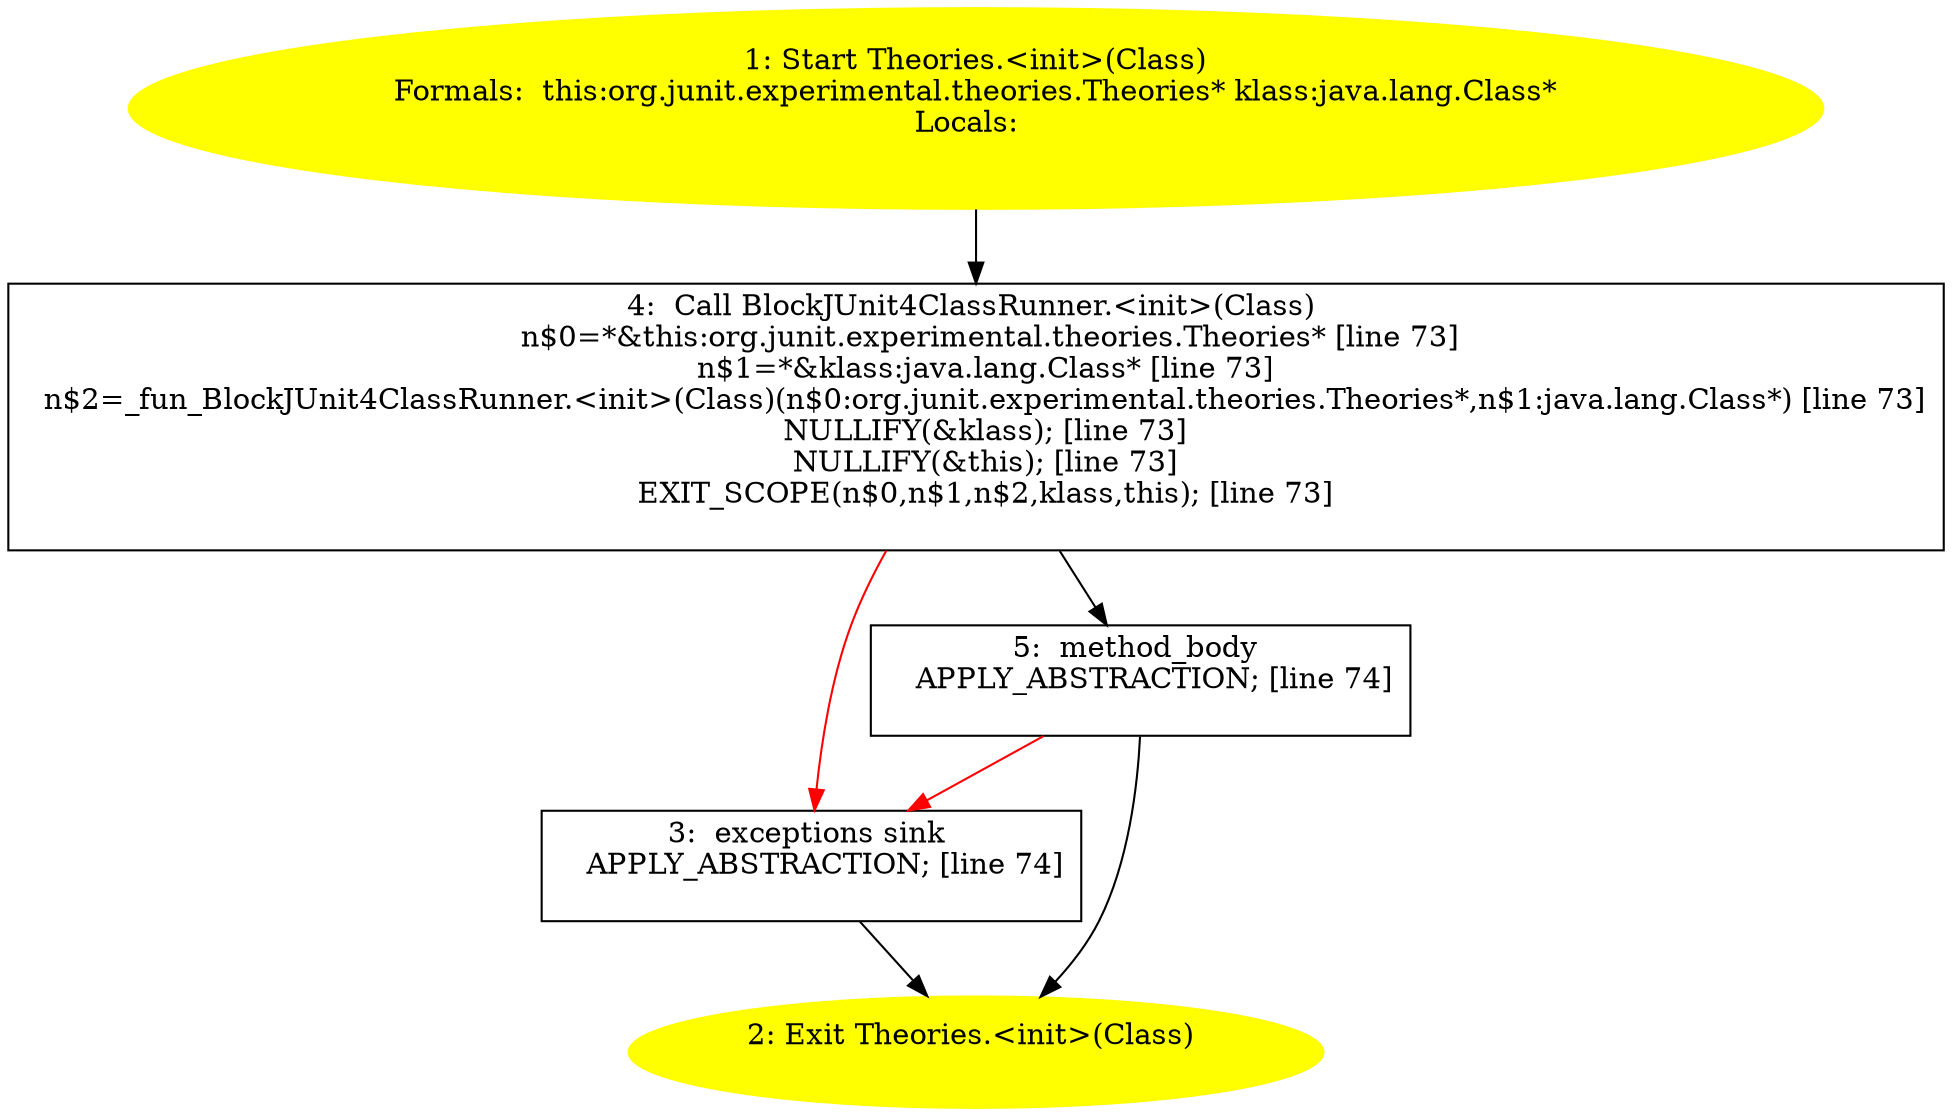 /* @generated */
digraph cfg {
"org.junit.experimental.theories.Theories.<init>(java.lang.Class).f7dd7b05e67c8b9c37362ea2050812dd_1" [label="1: Start Theories.<init>(Class)\nFormals:  this:org.junit.experimental.theories.Theories* klass:java.lang.Class*\nLocals:  \n  " color=yellow style=filled]
	

	 "org.junit.experimental.theories.Theories.<init>(java.lang.Class).f7dd7b05e67c8b9c37362ea2050812dd_1" -> "org.junit.experimental.theories.Theories.<init>(java.lang.Class).f7dd7b05e67c8b9c37362ea2050812dd_4" ;
"org.junit.experimental.theories.Theories.<init>(java.lang.Class).f7dd7b05e67c8b9c37362ea2050812dd_2" [label="2: Exit Theories.<init>(Class) \n  " color=yellow style=filled]
	

"org.junit.experimental.theories.Theories.<init>(java.lang.Class).f7dd7b05e67c8b9c37362ea2050812dd_3" [label="3:  exceptions sink \n   APPLY_ABSTRACTION; [line 74]\n " shape="box"]
	

	 "org.junit.experimental.theories.Theories.<init>(java.lang.Class).f7dd7b05e67c8b9c37362ea2050812dd_3" -> "org.junit.experimental.theories.Theories.<init>(java.lang.Class).f7dd7b05e67c8b9c37362ea2050812dd_2" ;
"org.junit.experimental.theories.Theories.<init>(java.lang.Class).f7dd7b05e67c8b9c37362ea2050812dd_4" [label="4:  Call BlockJUnit4ClassRunner.<init>(Class) \n   n$0=*&this:org.junit.experimental.theories.Theories* [line 73]\n  n$1=*&klass:java.lang.Class* [line 73]\n  n$2=_fun_BlockJUnit4ClassRunner.<init>(Class)(n$0:org.junit.experimental.theories.Theories*,n$1:java.lang.Class*) [line 73]\n  NULLIFY(&klass); [line 73]\n  NULLIFY(&this); [line 73]\n  EXIT_SCOPE(n$0,n$1,n$2,klass,this); [line 73]\n " shape="box"]
	

	 "org.junit.experimental.theories.Theories.<init>(java.lang.Class).f7dd7b05e67c8b9c37362ea2050812dd_4" -> "org.junit.experimental.theories.Theories.<init>(java.lang.Class).f7dd7b05e67c8b9c37362ea2050812dd_5" ;
	 "org.junit.experimental.theories.Theories.<init>(java.lang.Class).f7dd7b05e67c8b9c37362ea2050812dd_4" -> "org.junit.experimental.theories.Theories.<init>(java.lang.Class).f7dd7b05e67c8b9c37362ea2050812dd_3" [color="red" ];
"org.junit.experimental.theories.Theories.<init>(java.lang.Class).f7dd7b05e67c8b9c37362ea2050812dd_5" [label="5:  method_body \n   APPLY_ABSTRACTION; [line 74]\n " shape="box"]
	

	 "org.junit.experimental.theories.Theories.<init>(java.lang.Class).f7dd7b05e67c8b9c37362ea2050812dd_5" -> "org.junit.experimental.theories.Theories.<init>(java.lang.Class).f7dd7b05e67c8b9c37362ea2050812dd_2" ;
	 "org.junit.experimental.theories.Theories.<init>(java.lang.Class).f7dd7b05e67c8b9c37362ea2050812dd_5" -> "org.junit.experimental.theories.Theories.<init>(java.lang.Class).f7dd7b05e67c8b9c37362ea2050812dd_3" [color="red" ];
}
